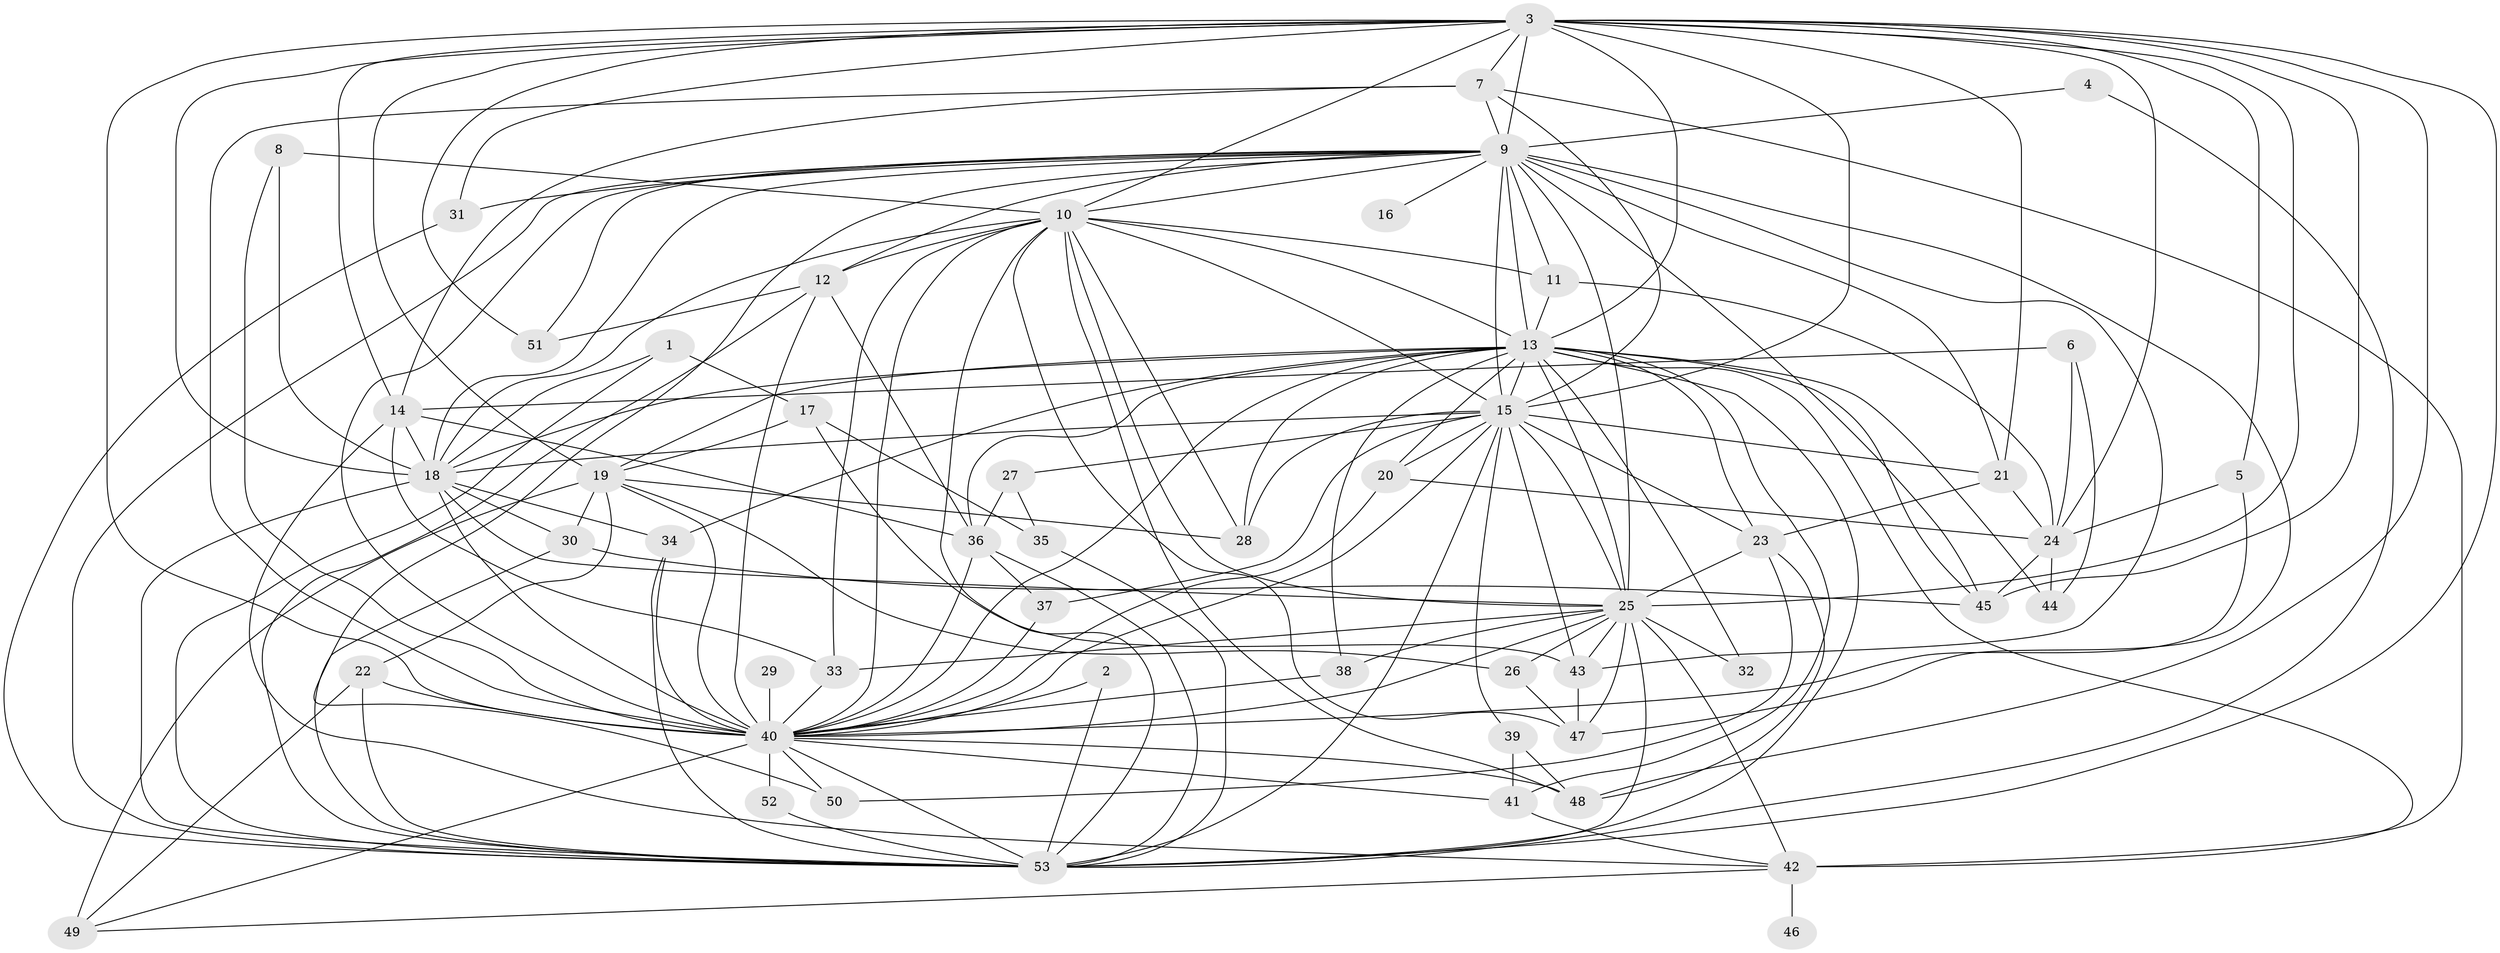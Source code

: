 // original degree distribution, {21: 0.007575757575757576, 23: 0.007575757575757576, 25: 0.007575757575757576, 24: 0.007575757575757576, 29: 0.007575757575757576, 19: 0.007575757575757576, 17: 0.007575757575757576, 20: 0.015151515151515152, 33: 0.007575757575757576, 3: 0.19696969696969696, 5: 0.05303030303030303, 2: 0.553030303030303, 4: 0.06818181818181818, 9: 0.015151515151515152, 6: 0.015151515151515152, 7: 0.015151515151515152, 8: 0.007575757575757576}
// Generated by graph-tools (version 1.1) at 2025/36/03/04/25 23:36:30]
// undirected, 53 vertices, 170 edges
graph export_dot {
  node [color=gray90,style=filled];
  1;
  2;
  3;
  4;
  5;
  6;
  7;
  8;
  9;
  10;
  11;
  12;
  13;
  14;
  15;
  16;
  17;
  18;
  19;
  20;
  21;
  22;
  23;
  24;
  25;
  26;
  27;
  28;
  29;
  30;
  31;
  32;
  33;
  34;
  35;
  36;
  37;
  38;
  39;
  40;
  41;
  42;
  43;
  44;
  45;
  46;
  47;
  48;
  49;
  50;
  51;
  52;
  53;
  1 -- 17 [weight=1.0];
  1 -- 18 [weight=1.0];
  1 -- 53 [weight=1.0];
  2 -- 40 [weight=1.0];
  2 -- 53 [weight=1.0];
  3 -- 5 [weight=1.0];
  3 -- 7 [weight=1.0];
  3 -- 9 [weight=3.0];
  3 -- 10 [weight=3.0];
  3 -- 13 [weight=3.0];
  3 -- 14 [weight=1.0];
  3 -- 15 [weight=3.0];
  3 -- 18 [weight=4.0];
  3 -- 19 [weight=2.0];
  3 -- 21 [weight=1.0];
  3 -- 24 [weight=2.0];
  3 -- 25 [weight=3.0];
  3 -- 31 [weight=1.0];
  3 -- 40 [weight=4.0];
  3 -- 45 [weight=1.0];
  3 -- 48 [weight=1.0];
  3 -- 51 [weight=1.0];
  3 -- 53 [weight=3.0];
  4 -- 9 [weight=1.0];
  4 -- 53 [weight=1.0];
  5 -- 24 [weight=1.0];
  5 -- 40 [weight=1.0];
  6 -- 14 [weight=1.0];
  6 -- 24 [weight=1.0];
  6 -- 44 [weight=1.0];
  7 -- 9 [weight=1.0];
  7 -- 14 [weight=1.0];
  7 -- 15 [weight=1.0];
  7 -- 40 [weight=1.0];
  7 -- 42 [weight=1.0];
  8 -- 10 [weight=1.0];
  8 -- 18 [weight=1.0];
  8 -- 40 [weight=1.0];
  9 -- 10 [weight=1.0];
  9 -- 11 [weight=1.0];
  9 -- 12 [weight=1.0];
  9 -- 13 [weight=3.0];
  9 -- 15 [weight=1.0];
  9 -- 16 [weight=1.0];
  9 -- 18 [weight=1.0];
  9 -- 21 [weight=1.0];
  9 -- 25 [weight=1.0];
  9 -- 31 [weight=1.0];
  9 -- 40 [weight=1.0];
  9 -- 43 [weight=1.0];
  9 -- 45 [weight=1.0];
  9 -- 47 [weight=1.0];
  9 -- 50 [weight=1.0];
  9 -- 51 [weight=1.0];
  9 -- 53 [weight=2.0];
  10 -- 11 [weight=1.0];
  10 -- 12 [weight=2.0];
  10 -- 13 [weight=2.0];
  10 -- 15 [weight=1.0];
  10 -- 18 [weight=1.0];
  10 -- 25 [weight=1.0];
  10 -- 28 [weight=1.0];
  10 -- 33 [weight=1.0];
  10 -- 40 [weight=1.0];
  10 -- 47 [weight=1.0];
  10 -- 48 [weight=1.0];
  10 -- 53 [weight=1.0];
  11 -- 13 [weight=1.0];
  11 -- 24 [weight=1.0];
  12 -- 36 [weight=1.0];
  12 -- 40 [weight=1.0];
  12 -- 51 [weight=1.0];
  12 -- 53 [weight=1.0];
  13 -- 15 [weight=1.0];
  13 -- 18 [weight=1.0];
  13 -- 19 [weight=1.0];
  13 -- 20 [weight=1.0];
  13 -- 23 [weight=1.0];
  13 -- 25 [weight=2.0];
  13 -- 28 [weight=1.0];
  13 -- 32 [weight=1.0];
  13 -- 34 [weight=1.0];
  13 -- 36 [weight=1.0];
  13 -- 38 [weight=1.0];
  13 -- 40 [weight=1.0];
  13 -- 41 [weight=1.0];
  13 -- 42 [weight=1.0];
  13 -- 44 [weight=2.0];
  13 -- 45 [weight=1.0];
  13 -- 53 [weight=1.0];
  14 -- 18 [weight=1.0];
  14 -- 33 [weight=1.0];
  14 -- 36 [weight=1.0];
  14 -- 42 [weight=1.0];
  15 -- 18 [weight=1.0];
  15 -- 20 [weight=1.0];
  15 -- 21 [weight=1.0];
  15 -- 23 [weight=1.0];
  15 -- 25 [weight=2.0];
  15 -- 27 [weight=1.0];
  15 -- 28 [weight=1.0];
  15 -- 37 [weight=1.0];
  15 -- 39 [weight=1.0];
  15 -- 40 [weight=1.0];
  15 -- 43 [weight=1.0];
  15 -- 53 [weight=2.0];
  17 -- 19 [weight=1.0];
  17 -- 35 [weight=1.0];
  17 -- 43 [weight=1.0];
  18 -- 25 [weight=1.0];
  18 -- 30 [weight=2.0];
  18 -- 34 [weight=2.0];
  18 -- 40 [weight=1.0];
  18 -- 53 [weight=2.0];
  19 -- 22 [weight=1.0];
  19 -- 26 [weight=1.0];
  19 -- 28 [weight=1.0];
  19 -- 30 [weight=1.0];
  19 -- 40 [weight=1.0];
  19 -- 49 [weight=1.0];
  20 -- 24 [weight=1.0];
  20 -- 40 [weight=1.0];
  21 -- 23 [weight=1.0];
  21 -- 24 [weight=1.0];
  22 -- 40 [weight=3.0];
  22 -- 49 [weight=1.0];
  22 -- 53 [weight=1.0];
  23 -- 25 [weight=1.0];
  23 -- 48 [weight=1.0];
  23 -- 50 [weight=1.0];
  24 -- 44 [weight=1.0];
  24 -- 45 [weight=1.0];
  25 -- 26 [weight=1.0];
  25 -- 32 [weight=1.0];
  25 -- 33 [weight=1.0];
  25 -- 38 [weight=1.0];
  25 -- 40 [weight=1.0];
  25 -- 42 [weight=1.0];
  25 -- 43 [weight=1.0];
  25 -- 47 [weight=1.0];
  25 -- 53 [weight=1.0];
  26 -- 47 [weight=1.0];
  27 -- 35 [weight=1.0];
  27 -- 36 [weight=1.0];
  29 -- 40 [weight=1.0];
  30 -- 45 [weight=1.0];
  30 -- 53 [weight=1.0];
  31 -- 53 [weight=1.0];
  33 -- 40 [weight=1.0];
  34 -- 40 [weight=1.0];
  34 -- 53 [weight=1.0];
  35 -- 53 [weight=1.0];
  36 -- 37 [weight=1.0];
  36 -- 40 [weight=1.0];
  36 -- 53 [weight=1.0];
  37 -- 40 [weight=1.0];
  38 -- 40 [weight=1.0];
  39 -- 41 [weight=1.0];
  39 -- 48 [weight=1.0];
  40 -- 41 [weight=1.0];
  40 -- 48 [weight=1.0];
  40 -- 49 [weight=1.0];
  40 -- 50 [weight=1.0];
  40 -- 52 [weight=1.0];
  40 -- 53 [weight=1.0];
  41 -- 42 [weight=1.0];
  42 -- 46 [weight=1.0];
  42 -- 49 [weight=1.0];
  43 -- 47 [weight=1.0];
  52 -- 53 [weight=1.0];
}
